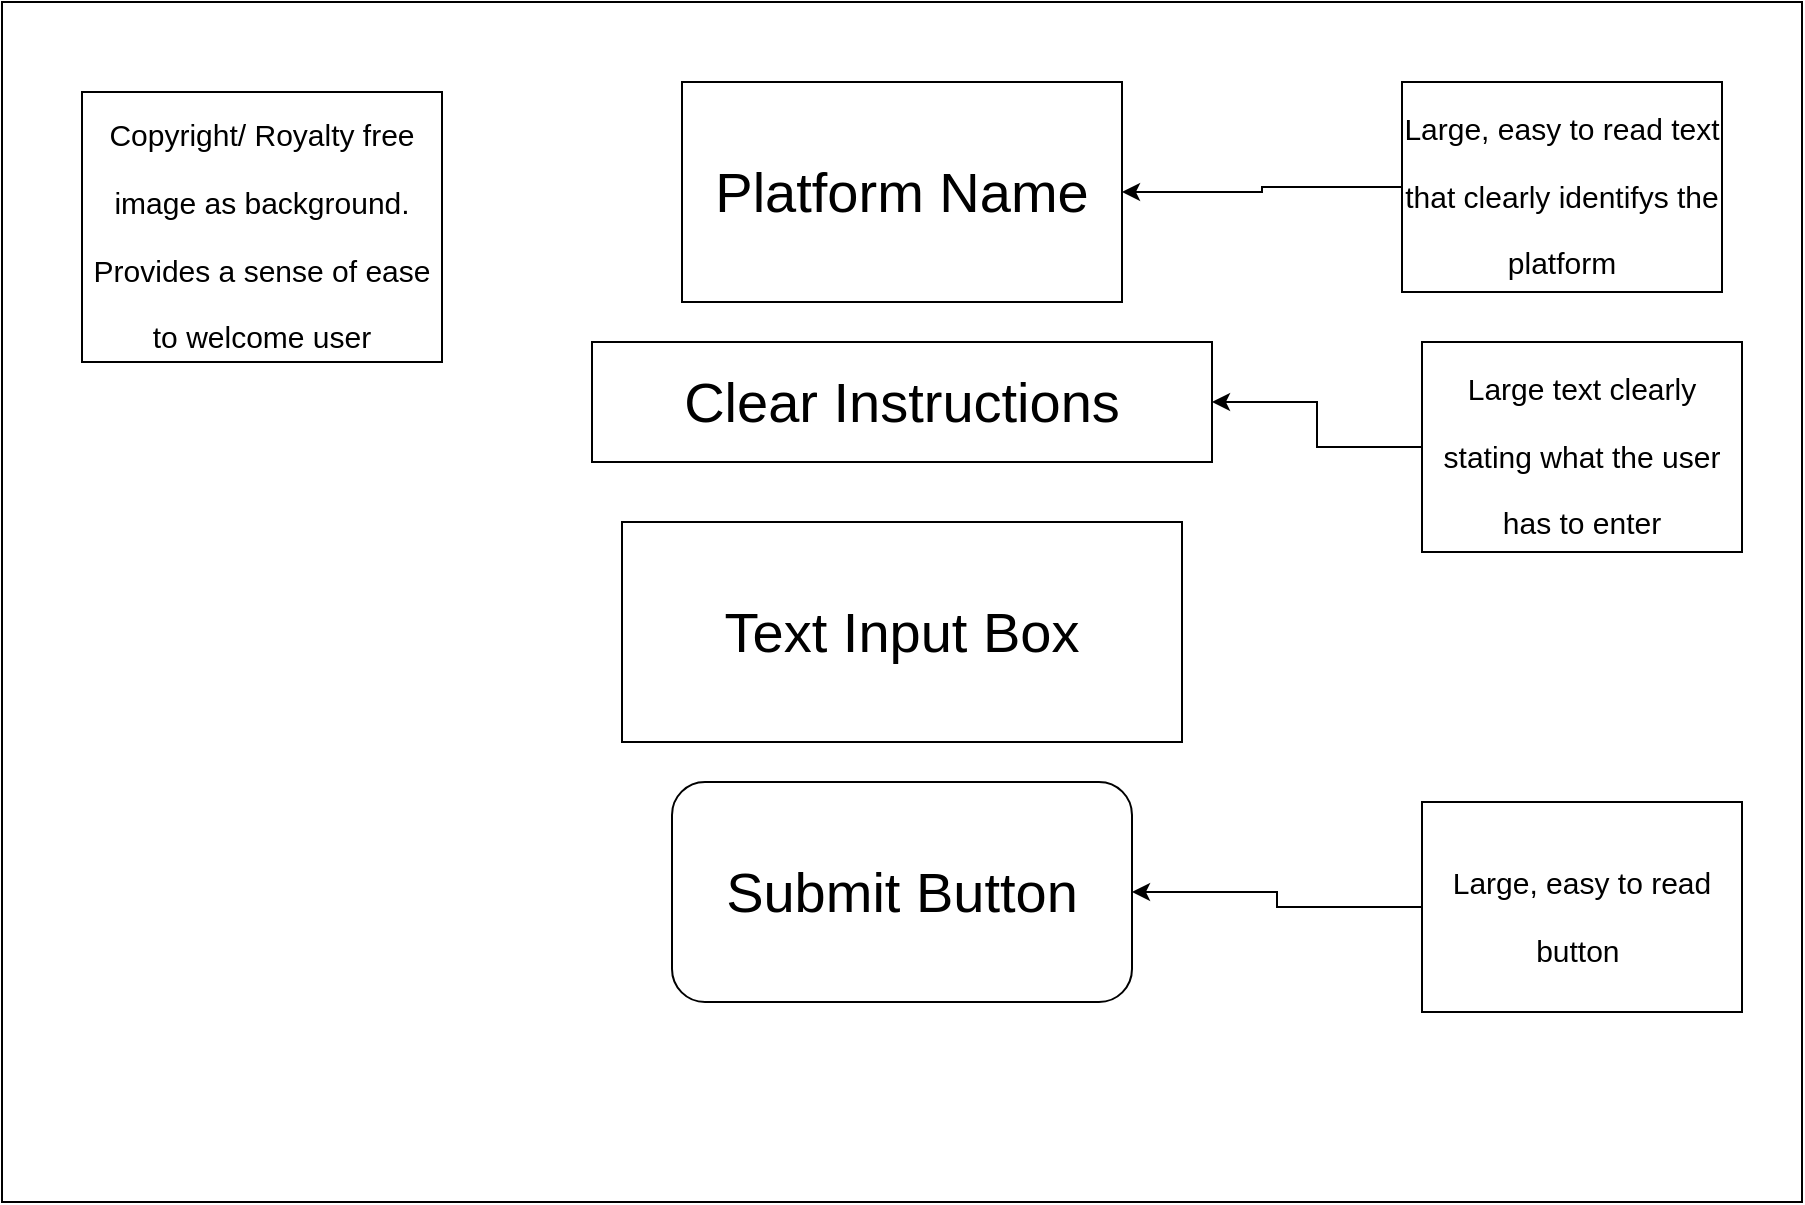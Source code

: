 <mxfile version="20.8.16" type="device"><diagram name="Page-1" id="MHanoFG_RMwOra-3pSg8"><mxGraphModel dx="1793" dy="1055" grid="1" gridSize="10" guides="1" tooltips="1" connect="1" arrows="1" fold="1" page="1" pageScale="1" pageWidth="1654" pageHeight="1169" math="0" shadow="0"><root><mxCell id="0"/><mxCell id="1" parent="0"/><mxCell id="ug2ePrslTvkB5ySJNcKq-1" value="" style="whiteSpace=wrap;html=1;" vertex="1" parent="1"><mxGeometry x="490" y="390" width="900" height="600" as="geometry"/></mxCell><mxCell id="ug2ePrslTvkB5ySJNcKq-2" value="Platform Name" style="rounded=0;whiteSpace=wrap;html=1;fontSize=28;" vertex="1" parent="1"><mxGeometry x="830" y="430" width="220" height="110" as="geometry"/></mxCell><mxCell id="ug2ePrslTvkB5ySJNcKq-3" value="Submit Button" style="rounded=1;whiteSpace=wrap;html=1;fontSize=28;" vertex="1" parent="1"><mxGeometry x="825" y="780" width="230" height="110" as="geometry"/></mxCell><mxCell id="ug2ePrslTvkB5ySJNcKq-4" value="Text Input Box" style="rounded=0;whiteSpace=wrap;html=1;fontSize=28;" vertex="1" parent="1"><mxGeometry x="800" y="650" width="280" height="110" as="geometry"/></mxCell><mxCell id="ug2ePrslTvkB5ySJNcKq-5" value="Clear Instructions" style="rounded=0;whiteSpace=wrap;html=1;fontSize=28;" vertex="1" parent="1"><mxGeometry x="785" y="560" width="310" height="60" as="geometry"/></mxCell><mxCell id="ug2ePrslTvkB5ySJNcKq-9" style="edgeStyle=orthogonalEdgeStyle;rounded=0;orthogonalLoop=1;jettySize=auto;html=1;fontSize=15;" edge="1" parent="1" source="ug2ePrslTvkB5ySJNcKq-6" target="ug2ePrslTvkB5ySJNcKq-2"><mxGeometry relative="1" as="geometry"/></mxCell><mxCell id="ug2ePrslTvkB5ySJNcKq-6" value="&lt;font style=&quot;font-size: 15px;&quot;&gt;Large, easy to read text that clearly identifys the platform&lt;/font&gt;" style="rounded=0;whiteSpace=wrap;html=1;fontSize=28;" vertex="1" parent="1"><mxGeometry x="1190" y="430" width="160" height="105" as="geometry"/></mxCell><mxCell id="ug2ePrslTvkB5ySJNcKq-10" style="edgeStyle=orthogonalEdgeStyle;rounded=0;orthogonalLoop=1;jettySize=auto;html=1;fontSize=15;" edge="1" parent="1" source="ug2ePrslTvkB5ySJNcKq-7" target="ug2ePrslTvkB5ySJNcKq-5"><mxGeometry relative="1" as="geometry"/></mxCell><mxCell id="ug2ePrslTvkB5ySJNcKq-7" value="&lt;span style=&quot;font-size: 15px;&quot;&gt;Large text clearly stating what the user has to enter&lt;/span&gt;" style="rounded=0;whiteSpace=wrap;html=1;fontSize=28;" vertex="1" parent="1"><mxGeometry x="1200" y="560" width="160" height="105" as="geometry"/></mxCell><mxCell id="ug2ePrslTvkB5ySJNcKq-12" style="edgeStyle=orthogonalEdgeStyle;rounded=0;orthogonalLoop=1;jettySize=auto;html=1;fontSize=15;" edge="1" parent="1" source="ug2ePrslTvkB5ySJNcKq-11" target="ug2ePrslTvkB5ySJNcKq-3"><mxGeometry relative="1" as="geometry"/></mxCell><mxCell id="ug2ePrslTvkB5ySJNcKq-11" value="&lt;span style=&quot;font-size: 15px;&quot;&gt;Large, easy to read button&amp;nbsp;&lt;/span&gt;" style="rounded=0;whiteSpace=wrap;html=1;fontSize=28;" vertex="1" parent="1"><mxGeometry x="1200" y="790" width="160" height="105" as="geometry"/></mxCell><mxCell id="ug2ePrslTvkB5ySJNcKq-13" value="&lt;span style=&quot;font-size: 15px;&quot;&gt;Copyright/ Royalty free image as background. Provides a sense of ease to welcome user&lt;/span&gt;" style="rounded=0;whiteSpace=wrap;html=1;fontSize=28;" vertex="1" parent="1"><mxGeometry x="530" y="435" width="180" height="135" as="geometry"/></mxCell></root></mxGraphModel></diagram></mxfile>